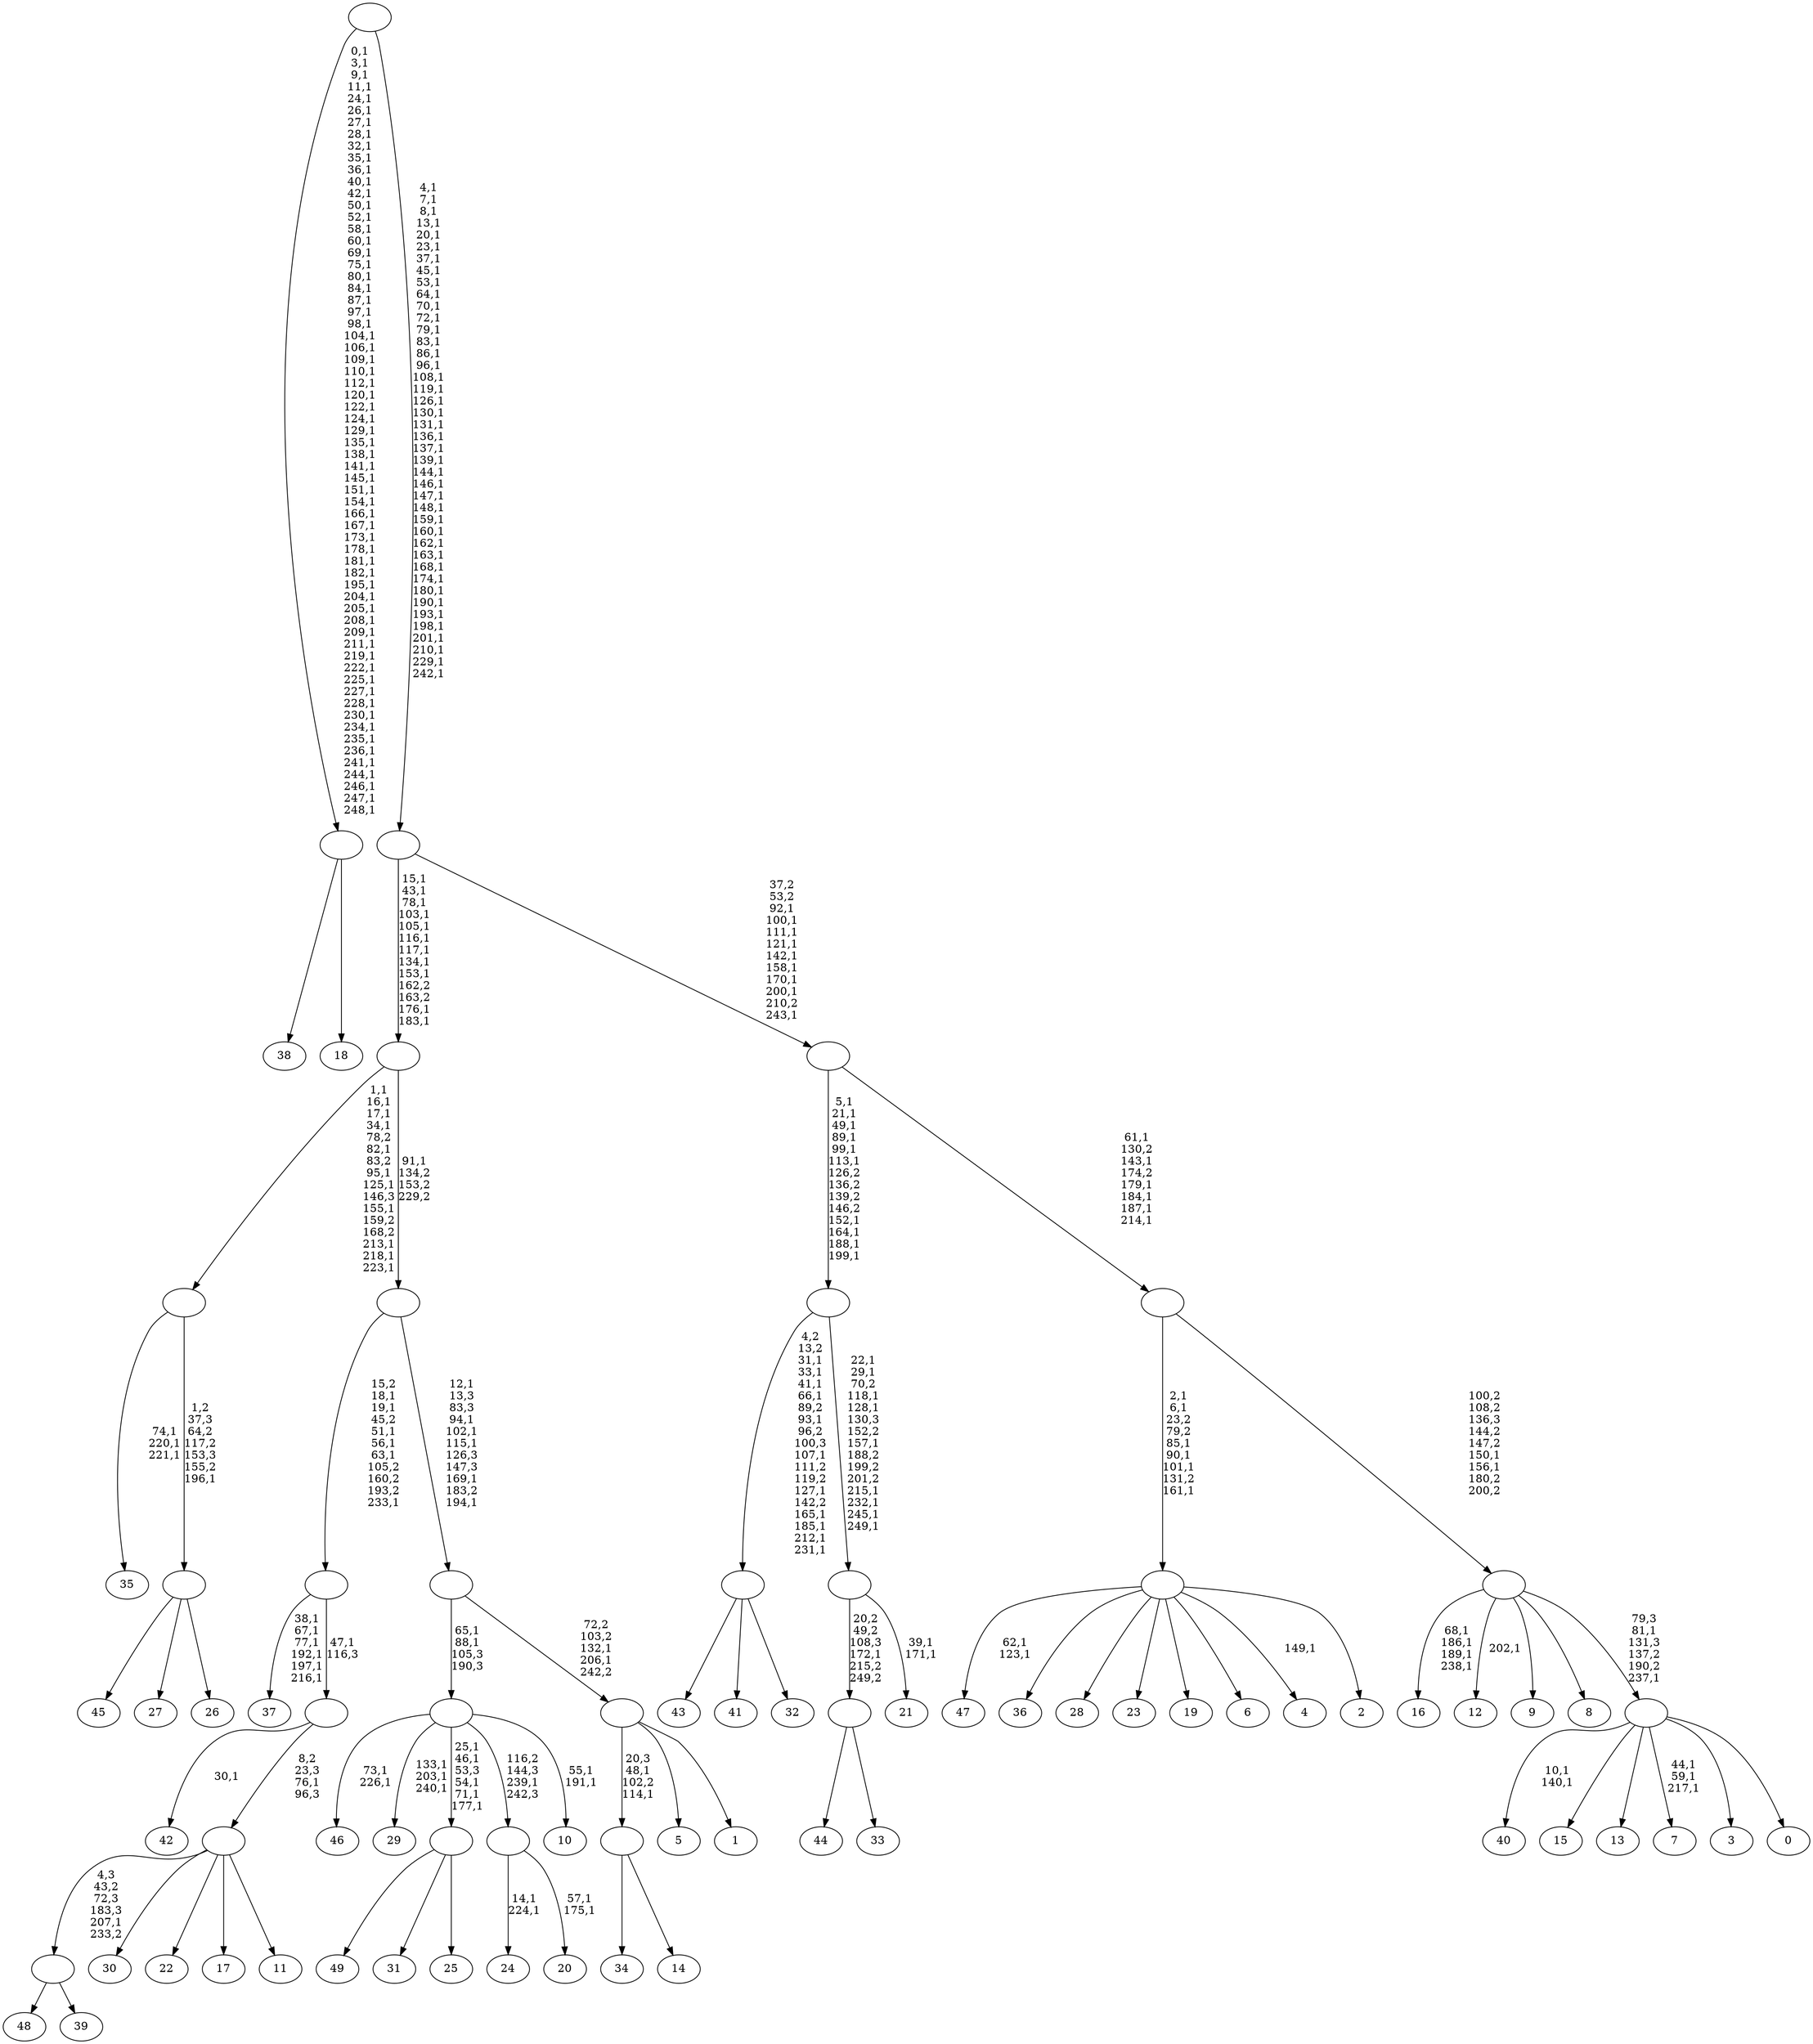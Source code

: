 digraph T {
	300 [label="49"]
	299 [label="48"]
	298 [label="47"]
	295 [label="46"]
	292 [label="45"]
	291 [label="44"]
	290 [label="43"]
	289 [label="42"]
	287 [label="41"]
	286 [label="40"]
	283 [label="39"]
	282 [label=""]
	281 [label="38"]
	280 [label="37"]
	273 [label="36"]
	272 [label="35"]
	268 [label="34"]
	267 [label="33"]
	266 [label=""]
	265 [label="32"]
	264 [label=""]
	253 [label="31"]
	252 [label="30"]
	251 [label="29"]
	247 [label="28"]
	246 [label="27"]
	245 [label="26"]
	244 [label=""]
	243 [label=""]
	232 [label="25"]
	231 [label=""]
	226 [label="24"]
	223 [label="23"]
	222 [label="22"]
	221 [label="21"]
	218 [label=""]
	209 [label=""]
	199 [label="20"]
	196 [label=""]
	195 [label="19"]
	194 [label="18"]
	193 [label=""]
	128 [label="17"]
	127 [label="16"]
	122 [label="15"]
	121 [label="14"]
	120 [label=""]
	118 [label="13"]
	117 [label="12"]
	115 [label="11"]
	114 [label=""]
	113 [label=""]
	112 [label=""]
	106 [label="10"]
	103 [label=""]
	101 [label="9"]
	100 [label="8"]
	99 [label="7"]
	95 [label="6"]
	94 [label="5"]
	93 [label="4"]
	91 [label="3"]
	90 [label="2"]
	89 [label=""]
	83 [label="1"]
	82 [label=""]
	80 [label=""]
	74 [label=""]
	73 [label=""]
	62 [label="0"]
	61 [label=""]
	59 [label=""]
	57 [label=""]
	51 [label=""]
	42 [label=""]
	0 [label=""]
	282 -> 299 [label=""]
	282 -> 283 [label=""]
	266 -> 291 [label=""]
	266 -> 267 [label=""]
	264 -> 290 [label=""]
	264 -> 287 [label=""]
	264 -> 265 [label=""]
	244 -> 292 [label=""]
	244 -> 246 [label=""]
	244 -> 245 [label=""]
	243 -> 272 [label="74,1\n220,1\n221,1"]
	243 -> 244 [label="1,2\n37,3\n64,2\n117,2\n153,3\n155,2\n196,1"]
	231 -> 300 [label=""]
	231 -> 253 [label=""]
	231 -> 232 [label=""]
	218 -> 221 [label="39,1\n171,1"]
	218 -> 266 [label="20,2\n49,2\n108,3\n172,1\n215,2\n249,2"]
	209 -> 218 [label="22,1\n29,1\n70,2\n118,1\n128,1\n130,3\n152,2\n157,1\n188,2\n199,2\n201,2\n215,1\n232,1\n245,1\n249,1"]
	209 -> 264 [label="4,2\n13,2\n31,1\n33,1\n41,1\n66,1\n89,2\n93,1\n96,2\n100,3\n107,1\n111,2\n119,2\n127,1\n142,2\n165,1\n185,1\n212,1\n231,1"]
	196 -> 199 [label="57,1\n175,1"]
	196 -> 226 [label="14,1\n224,1"]
	193 -> 281 [label=""]
	193 -> 194 [label=""]
	120 -> 268 [label=""]
	120 -> 121 [label=""]
	114 -> 282 [label="4,3\n43,2\n72,3\n183,3\n207,1\n233,2"]
	114 -> 252 [label=""]
	114 -> 222 [label=""]
	114 -> 128 [label=""]
	114 -> 115 [label=""]
	113 -> 289 [label="30,1"]
	113 -> 114 [label="8,2\n23,3\n76,1\n96,3"]
	112 -> 280 [label="38,1\n67,1\n77,1\n192,1\n197,1\n216,1"]
	112 -> 113 [label="47,1\n116,3"]
	103 -> 106 [label="55,1\n191,1"]
	103 -> 231 [label="25,1\n46,1\n53,3\n54,1\n71,1\n177,1"]
	103 -> 251 [label="133,1\n203,1\n240,1"]
	103 -> 295 [label="73,1\n226,1"]
	103 -> 196 [label="116,2\n144,3\n239,1\n242,3"]
	89 -> 93 [label="149,1"]
	89 -> 298 [label="62,1\n123,1"]
	89 -> 273 [label=""]
	89 -> 247 [label=""]
	89 -> 223 [label=""]
	89 -> 195 [label=""]
	89 -> 95 [label=""]
	89 -> 90 [label=""]
	82 -> 120 [label="20,3\n48,1\n102,2\n114,1"]
	82 -> 94 [label=""]
	82 -> 83 [label=""]
	80 -> 82 [label="72,2\n103,2\n132,1\n206,1\n242,2"]
	80 -> 103 [label="65,1\n88,1\n105,3\n190,3"]
	74 -> 80 [label="12,1\n13,3\n83,3\n94,1\n102,1\n115,1\n126,3\n147,3\n169,1\n183,2\n194,1"]
	74 -> 112 [label="15,2\n18,1\n19,1\n45,2\n51,1\n56,1\n63,1\n105,2\n160,2\n193,2\n233,1"]
	73 -> 243 [label="1,1\n16,1\n17,1\n34,1\n78,2\n82,1\n83,2\n95,1\n125,1\n146,3\n155,1\n159,2\n168,2\n213,1\n218,1\n223,1"]
	73 -> 74 [label="91,1\n134,2\n153,2\n229,2"]
	61 -> 99 [label="44,1\n59,1\n217,1"]
	61 -> 286 [label="10,1\n140,1"]
	61 -> 122 [label=""]
	61 -> 118 [label=""]
	61 -> 91 [label=""]
	61 -> 62 [label=""]
	59 -> 61 [label="79,3\n81,1\n131,3\n137,2\n190,2\n237,1"]
	59 -> 117 [label="202,1"]
	59 -> 127 [label="68,1\n186,1\n189,1\n238,1"]
	59 -> 101 [label=""]
	59 -> 100 [label=""]
	57 -> 59 [label="100,2\n108,2\n136,3\n144,2\n147,2\n150,1\n156,1\n180,2\n200,2"]
	57 -> 89 [label="2,1\n6,1\n23,2\n79,2\n85,1\n90,1\n101,1\n131,2\n161,1"]
	51 -> 57 [label="61,1\n130,2\n143,1\n174,2\n179,1\n184,1\n187,1\n214,1"]
	51 -> 209 [label="5,1\n21,1\n49,1\n89,1\n99,1\n113,1\n126,2\n136,2\n139,2\n146,2\n152,1\n164,1\n188,1\n199,1"]
	42 -> 51 [label="37,2\n53,2\n92,1\n100,1\n111,1\n121,1\n142,1\n158,1\n170,1\n200,1\n210,2\n243,1"]
	42 -> 73 [label="15,1\n43,1\n78,1\n103,1\n105,1\n116,1\n117,1\n134,1\n153,1\n162,2\n163,2\n176,1\n183,1"]
	0 -> 42 [label="4,1\n7,1\n8,1\n13,1\n20,1\n23,1\n37,1\n45,1\n53,1\n64,1\n70,1\n72,1\n79,1\n83,1\n86,1\n96,1\n108,1\n119,1\n126,1\n130,1\n131,1\n136,1\n137,1\n139,1\n144,1\n146,1\n147,1\n148,1\n159,1\n160,1\n162,1\n163,1\n168,1\n174,1\n180,1\n190,1\n193,1\n198,1\n201,1\n210,1\n229,1\n242,1"]
	0 -> 193 [label="0,1\n3,1\n9,1\n11,1\n24,1\n26,1\n27,1\n28,1\n32,1\n35,1\n36,1\n40,1\n42,1\n50,1\n52,1\n58,1\n60,1\n69,1\n75,1\n80,1\n84,1\n87,1\n97,1\n98,1\n104,1\n106,1\n109,1\n110,1\n112,1\n120,1\n122,1\n124,1\n129,1\n135,1\n138,1\n141,1\n145,1\n151,1\n154,1\n166,1\n167,1\n173,1\n178,1\n181,1\n182,1\n195,1\n204,1\n205,1\n208,1\n209,1\n211,1\n219,1\n222,1\n225,1\n227,1\n228,1\n230,1\n234,1\n235,1\n236,1\n241,1\n244,1\n246,1\n247,1\n248,1"]
}
